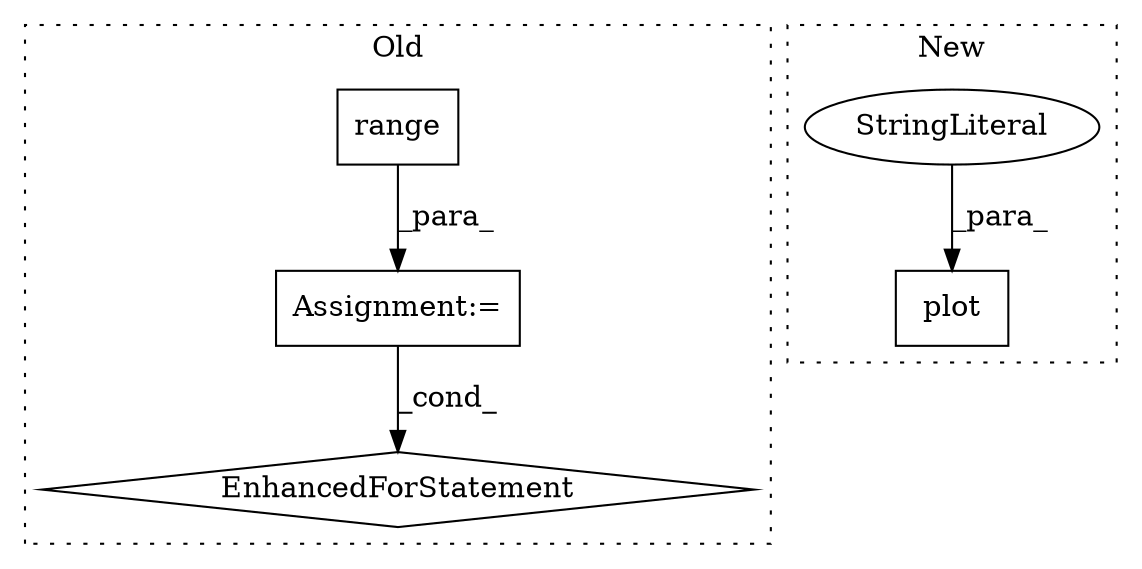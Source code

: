 digraph G {
subgraph cluster0 {
1 [label="range" a="32" s="1478,1488" l="6,1" shape="box"];
3 [label="EnhancedForStatement" a="70" s="1417,1489" l="53,2" shape="diamond"];
4 [label="Assignment:=" a="7" s="1417,1489" l="53,2" shape="box"];
label = "Old";
style="dotted";
}
subgraph cluster1 {
2 [label="plot" a="32" s="1260,1300" l="5,1" shape="box"];
5 [label="StringLiteral" a="45" s="1296" l="4" shape="ellipse"];
label = "New";
style="dotted";
}
1 -> 4 [label="_para_"];
4 -> 3 [label="_cond_"];
5 -> 2 [label="_para_"];
}